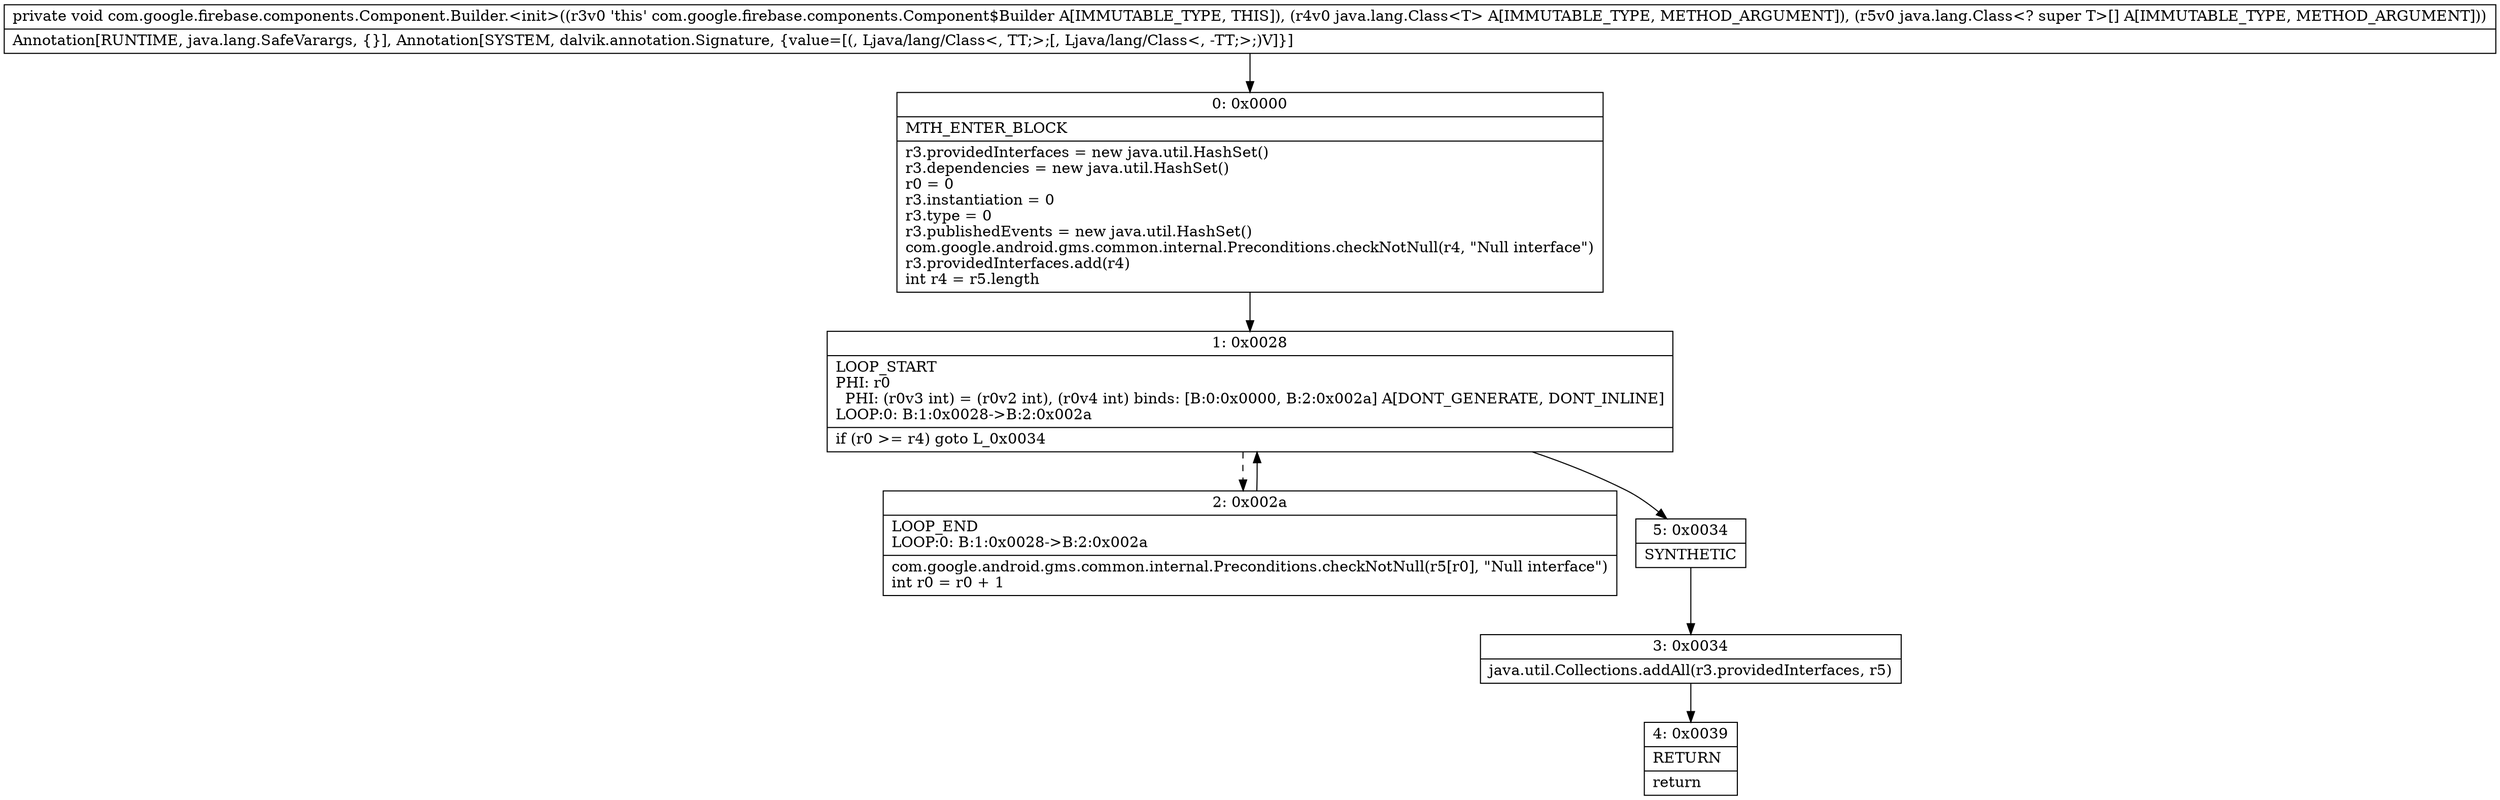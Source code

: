 digraph "CFG forcom.google.firebase.components.Component.Builder.\<init\>(Ljava\/lang\/Class;[Ljava\/lang\/Class;)V" {
Node_0 [shape=record,label="{0\:\ 0x0000|MTH_ENTER_BLOCK\l|r3.providedInterfaces = new java.util.HashSet()\lr3.dependencies = new java.util.HashSet()\lr0 = 0\lr3.instantiation = 0\lr3.type = 0\lr3.publishedEvents = new java.util.HashSet()\lcom.google.android.gms.common.internal.Preconditions.checkNotNull(r4, \"Null interface\")\lr3.providedInterfaces.add(r4)\lint r4 = r5.length\l}"];
Node_1 [shape=record,label="{1\:\ 0x0028|LOOP_START\lPHI: r0 \l  PHI: (r0v3 int) = (r0v2 int), (r0v4 int) binds: [B:0:0x0000, B:2:0x002a] A[DONT_GENERATE, DONT_INLINE]\lLOOP:0: B:1:0x0028\-\>B:2:0x002a\l|if (r0 \>= r4) goto L_0x0034\l}"];
Node_2 [shape=record,label="{2\:\ 0x002a|LOOP_END\lLOOP:0: B:1:0x0028\-\>B:2:0x002a\l|com.google.android.gms.common.internal.Preconditions.checkNotNull(r5[r0], \"Null interface\")\lint r0 = r0 + 1\l}"];
Node_3 [shape=record,label="{3\:\ 0x0034|java.util.Collections.addAll(r3.providedInterfaces, r5)\l}"];
Node_4 [shape=record,label="{4\:\ 0x0039|RETURN\l|return\l}"];
Node_5 [shape=record,label="{5\:\ 0x0034|SYNTHETIC\l}"];
MethodNode[shape=record,label="{private void com.google.firebase.components.Component.Builder.\<init\>((r3v0 'this' com.google.firebase.components.Component$Builder A[IMMUTABLE_TYPE, THIS]), (r4v0 java.lang.Class\<T\> A[IMMUTABLE_TYPE, METHOD_ARGUMENT]), (r5v0 java.lang.Class\<? super T\>[] A[IMMUTABLE_TYPE, METHOD_ARGUMENT]))  | Annotation[RUNTIME, java.lang.SafeVarargs, \{\}], Annotation[SYSTEM, dalvik.annotation.Signature, \{value=[(, Ljava\/lang\/Class\<, TT;\>;[, Ljava\/lang\/Class\<, \-TT;\>;)V]\}]\l}"];
MethodNode -> Node_0;
Node_0 -> Node_1;
Node_1 -> Node_2[style=dashed];
Node_1 -> Node_5;
Node_2 -> Node_1;
Node_3 -> Node_4;
Node_5 -> Node_3;
}

